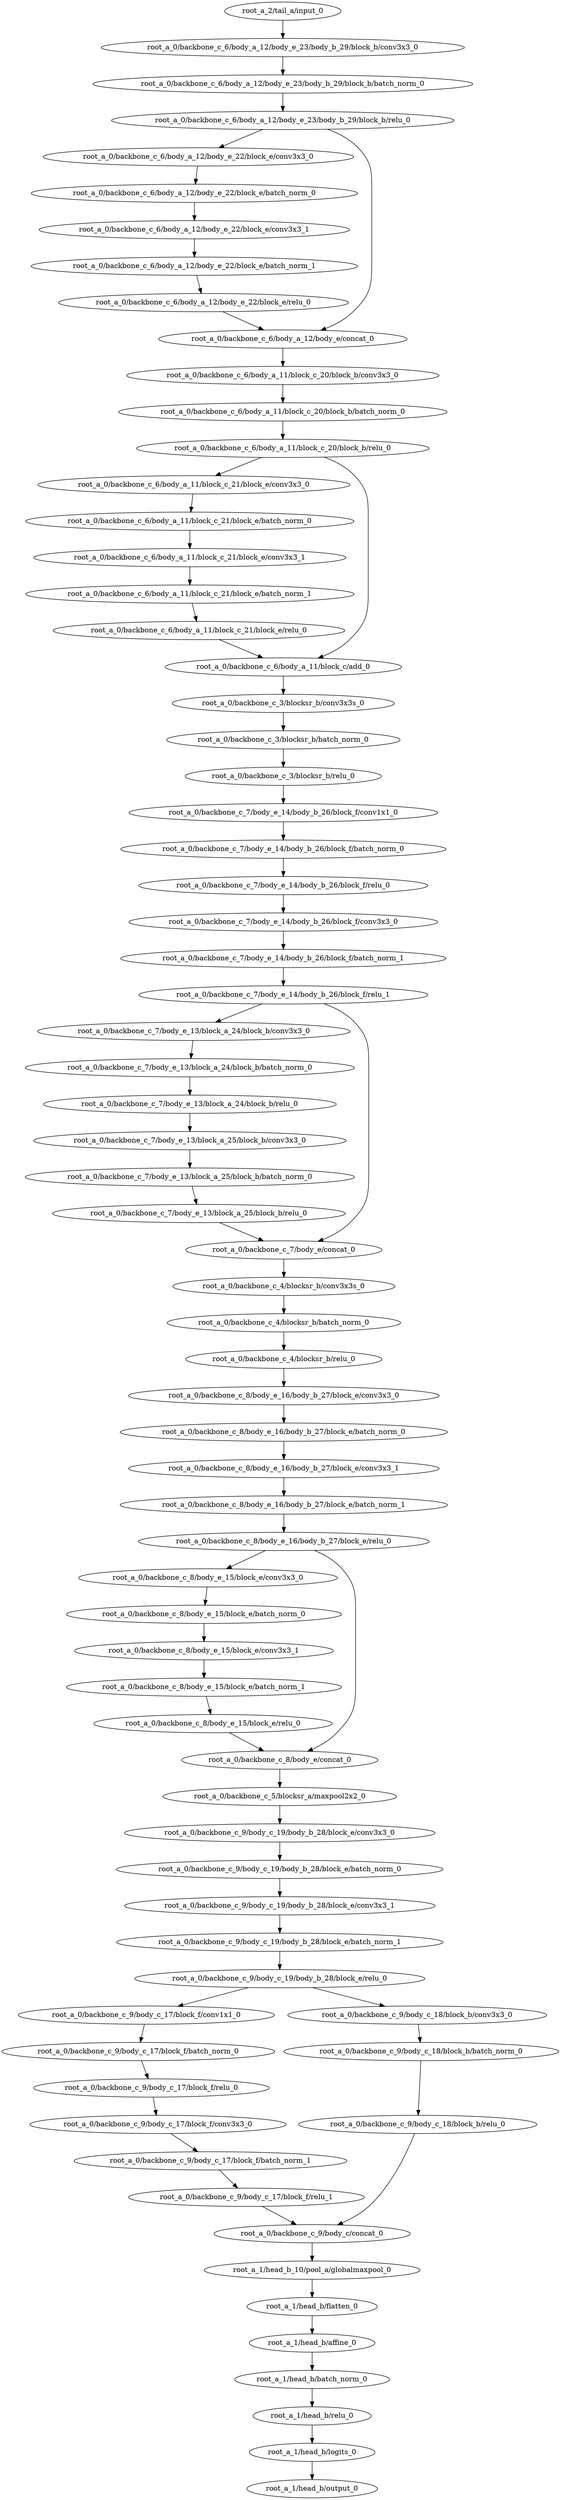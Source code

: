 digraph root_a {
	"root_a_2/tail_a/input_0"
	"root_a_0/backbone_c_6/body_a_12/body_e_23/body_b_29/block_b/conv3x3_0"
	"root_a_0/backbone_c_6/body_a_12/body_e_23/body_b_29/block_b/batch_norm_0"
	"root_a_0/backbone_c_6/body_a_12/body_e_23/body_b_29/block_b/relu_0"
	"root_a_0/backbone_c_6/body_a_12/body_e_22/block_e/conv3x3_0"
	"root_a_0/backbone_c_6/body_a_12/body_e_22/block_e/batch_norm_0"
	"root_a_0/backbone_c_6/body_a_12/body_e_22/block_e/conv3x3_1"
	"root_a_0/backbone_c_6/body_a_12/body_e_22/block_e/batch_norm_1"
	"root_a_0/backbone_c_6/body_a_12/body_e_22/block_e/relu_0"
	"root_a_0/backbone_c_6/body_a_12/body_e/concat_0"
	"root_a_0/backbone_c_6/body_a_11/block_c_20/block_b/conv3x3_0"
	"root_a_0/backbone_c_6/body_a_11/block_c_20/block_b/batch_norm_0"
	"root_a_0/backbone_c_6/body_a_11/block_c_20/block_b/relu_0"
	"root_a_0/backbone_c_6/body_a_11/block_c_21/block_e/conv3x3_0"
	"root_a_0/backbone_c_6/body_a_11/block_c_21/block_e/batch_norm_0"
	"root_a_0/backbone_c_6/body_a_11/block_c_21/block_e/conv3x3_1"
	"root_a_0/backbone_c_6/body_a_11/block_c_21/block_e/batch_norm_1"
	"root_a_0/backbone_c_6/body_a_11/block_c_21/block_e/relu_0"
	"root_a_0/backbone_c_6/body_a_11/block_c/add_0"
	"root_a_0/backbone_c_3/blocksr_b/conv3x3s_0"
	"root_a_0/backbone_c_3/blocksr_b/batch_norm_0"
	"root_a_0/backbone_c_3/blocksr_b/relu_0"
	"root_a_0/backbone_c_7/body_e_14/body_b_26/block_f/conv1x1_0"
	"root_a_0/backbone_c_7/body_e_14/body_b_26/block_f/batch_norm_0"
	"root_a_0/backbone_c_7/body_e_14/body_b_26/block_f/relu_0"
	"root_a_0/backbone_c_7/body_e_14/body_b_26/block_f/conv3x3_0"
	"root_a_0/backbone_c_7/body_e_14/body_b_26/block_f/batch_norm_1"
	"root_a_0/backbone_c_7/body_e_14/body_b_26/block_f/relu_1"
	"root_a_0/backbone_c_7/body_e_13/block_a_24/block_b/conv3x3_0"
	"root_a_0/backbone_c_7/body_e_13/block_a_24/block_b/batch_norm_0"
	"root_a_0/backbone_c_7/body_e_13/block_a_24/block_b/relu_0"
	"root_a_0/backbone_c_7/body_e_13/block_a_25/block_b/conv3x3_0"
	"root_a_0/backbone_c_7/body_e_13/block_a_25/block_b/batch_norm_0"
	"root_a_0/backbone_c_7/body_e_13/block_a_25/block_b/relu_0"
	"root_a_0/backbone_c_7/body_e/concat_0"
	"root_a_0/backbone_c_4/blocksr_b/conv3x3s_0"
	"root_a_0/backbone_c_4/blocksr_b/batch_norm_0"
	"root_a_0/backbone_c_4/blocksr_b/relu_0"
	"root_a_0/backbone_c_8/body_e_16/body_b_27/block_e/conv3x3_0"
	"root_a_0/backbone_c_8/body_e_16/body_b_27/block_e/batch_norm_0"
	"root_a_0/backbone_c_8/body_e_16/body_b_27/block_e/conv3x3_1"
	"root_a_0/backbone_c_8/body_e_16/body_b_27/block_e/batch_norm_1"
	"root_a_0/backbone_c_8/body_e_16/body_b_27/block_e/relu_0"
	"root_a_0/backbone_c_8/body_e_15/block_e/conv3x3_0"
	"root_a_0/backbone_c_8/body_e_15/block_e/batch_norm_0"
	"root_a_0/backbone_c_8/body_e_15/block_e/conv3x3_1"
	"root_a_0/backbone_c_8/body_e_15/block_e/batch_norm_1"
	"root_a_0/backbone_c_8/body_e_15/block_e/relu_0"
	"root_a_0/backbone_c_8/body_e/concat_0"
	"root_a_0/backbone_c_5/blocksr_a/maxpool2x2_0"
	"root_a_0/backbone_c_9/body_c_19/body_b_28/block_e/conv3x3_0"
	"root_a_0/backbone_c_9/body_c_19/body_b_28/block_e/batch_norm_0"
	"root_a_0/backbone_c_9/body_c_19/body_b_28/block_e/conv3x3_1"
	"root_a_0/backbone_c_9/body_c_19/body_b_28/block_e/batch_norm_1"
	"root_a_0/backbone_c_9/body_c_19/body_b_28/block_e/relu_0"
	"root_a_0/backbone_c_9/body_c_17/block_f/conv1x1_0"
	"root_a_0/backbone_c_9/body_c_17/block_f/batch_norm_0"
	"root_a_0/backbone_c_9/body_c_17/block_f/relu_0"
	"root_a_0/backbone_c_9/body_c_17/block_f/conv3x3_0"
	"root_a_0/backbone_c_9/body_c_17/block_f/batch_norm_1"
	"root_a_0/backbone_c_9/body_c_17/block_f/relu_1"
	"root_a_0/backbone_c_9/body_c_18/block_b/conv3x3_0"
	"root_a_0/backbone_c_9/body_c_18/block_b/batch_norm_0"
	"root_a_0/backbone_c_9/body_c_18/block_b/relu_0"
	"root_a_0/backbone_c_9/body_c/concat_0"
	"root_a_1/head_b_10/pool_a/globalmaxpool_0"
	"root_a_1/head_b/flatten_0"
	"root_a_1/head_b/affine_0"
	"root_a_1/head_b/batch_norm_0"
	"root_a_1/head_b/relu_0"
	"root_a_1/head_b/logits_0"
	"root_a_1/head_b/output_0"

	"root_a_2/tail_a/input_0" -> "root_a_0/backbone_c_6/body_a_12/body_e_23/body_b_29/block_b/conv3x3_0"
	"root_a_0/backbone_c_6/body_a_12/body_e_23/body_b_29/block_b/conv3x3_0" -> "root_a_0/backbone_c_6/body_a_12/body_e_23/body_b_29/block_b/batch_norm_0"
	"root_a_0/backbone_c_6/body_a_12/body_e_23/body_b_29/block_b/batch_norm_0" -> "root_a_0/backbone_c_6/body_a_12/body_e_23/body_b_29/block_b/relu_0"
	"root_a_0/backbone_c_6/body_a_12/body_e_23/body_b_29/block_b/relu_0" -> "root_a_0/backbone_c_6/body_a_12/body_e_22/block_e/conv3x3_0"
	"root_a_0/backbone_c_6/body_a_12/body_e_22/block_e/conv3x3_0" -> "root_a_0/backbone_c_6/body_a_12/body_e_22/block_e/batch_norm_0"
	"root_a_0/backbone_c_6/body_a_12/body_e_22/block_e/batch_norm_0" -> "root_a_0/backbone_c_6/body_a_12/body_e_22/block_e/conv3x3_1"
	"root_a_0/backbone_c_6/body_a_12/body_e_22/block_e/conv3x3_1" -> "root_a_0/backbone_c_6/body_a_12/body_e_22/block_e/batch_norm_1"
	"root_a_0/backbone_c_6/body_a_12/body_e_22/block_e/batch_norm_1" -> "root_a_0/backbone_c_6/body_a_12/body_e_22/block_e/relu_0"
	"root_a_0/backbone_c_6/body_a_12/body_e_23/body_b_29/block_b/relu_0" -> "root_a_0/backbone_c_6/body_a_12/body_e/concat_0"
	"root_a_0/backbone_c_6/body_a_12/body_e_22/block_e/relu_0" -> "root_a_0/backbone_c_6/body_a_12/body_e/concat_0"
	"root_a_0/backbone_c_6/body_a_12/body_e/concat_0" -> "root_a_0/backbone_c_6/body_a_11/block_c_20/block_b/conv3x3_0"
	"root_a_0/backbone_c_6/body_a_11/block_c_20/block_b/conv3x3_0" -> "root_a_0/backbone_c_6/body_a_11/block_c_20/block_b/batch_norm_0"
	"root_a_0/backbone_c_6/body_a_11/block_c_20/block_b/batch_norm_0" -> "root_a_0/backbone_c_6/body_a_11/block_c_20/block_b/relu_0"
	"root_a_0/backbone_c_6/body_a_11/block_c_20/block_b/relu_0" -> "root_a_0/backbone_c_6/body_a_11/block_c_21/block_e/conv3x3_0"
	"root_a_0/backbone_c_6/body_a_11/block_c_21/block_e/conv3x3_0" -> "root_a_0/backbone_c_6/body_a_11/block_c_21/block_e/batch_norm_0"
	"root_a_0/backbone_c_6/body_a_11/block_c_21/block_e/batch_norm_0" -> "root_a_0/backbone_c_6/body_a_11/block_c_21/block_e/conv3x3_1"
	"root_a_0/backbone_c_6/body_a_11/block_c_21/block_e/conv3x3_1" -> "root_a_0/backbone_c_6/body_a_11/block_c_21/block_e/batch_norm_1"
	"root_a_0/backbone_c_6/body_a_11/block_c_21/block_e/batch_norm_1" -> "root_a_0/backbone_c_6/body_a_11/block_c_21/block_e/relu_0"
	"root_a_0/backbone_c_6/body_a_11/block_c_21/block_e/relu_0" -> "root_a_0/backbone_c_6/body_a_11/block_c/add_0"
	"root_a_0/backbone_c_6/body_a_11/block_c_20/block_b/relu_0" -> "root_a_0/backbone_c_6/body_a_11/block_c/add_0"
	"root_a_0/backbone_c_6/body_a_11/block_c/add_0" -> "root_a_0/backbone_c_3/blocksr_b/conv3x3s_0"
	"root_a_0/backbone_c_3/blocksr_b/conv3x3s_0" -> "root_a_0/backbone_c_3/blocksr_b/batch_norm_0"
	"root_a_0/backbone_c_3/blocksr_b/batch_norm_0" -> "root_a_0/backbone_c_3/blocksr_b/relu_0"
	"root_a_0/backbone_c_3/blocksr_b/relu_0" -> "root_a_0/backbone_c_7/body_e_14/body_b_26/block_f/conv1x1_0"
	"root_a_0/backbone_c_7/body_e_14/body_b_26/block_f/conv1x1_0" -> "root_a_0/backbone_c_7/body_e_14/body_b_26/block_f/batch_norm_0"
	"root_a_0/backbone_c_7/body_e_14/body_b_26/block_f/batch_norm_0" -> "root_a_0/backbone_c_7/body_e_14/body_b_26/block_f/relu_0"
	"root_a_0/backbone_c_7/body_e_14/body_b_26/block_f/relu_0" -> "root_a_0/backbone_c_7/body_e_14/body_b_26/block_f/conv3x3_0"
	"root_a_0/backbone_c_7/body_e_14/body_b_26/block_f/conv3x3_0" -> "root_a_0/backbone_c_7/body_e_14/body_b_26/block_f/batch_norm_1"
	"root_a_0/backbone_c_7/body_e_14/body_b_26/block_f/batch_norm_1" -> "root_a_0/backbone_c_7/body_e_14/body_b_26/block_f/relu_1"
	"root_a_0/backbone_c_7/body_e_14/body_b_26/block_f/relu_1" -> "root_a_0/backbone_c_7/body_e_13/block_a_24/block_b/conv3x3_0"
	"root_a_0/backbone_c_7/body_e_13/block_a_24/block_b/conv3x3_0" -> "root_a_0/backbone_c_7/body_e_13/block_a_24/block_b/batch_norm_0"
	"root_a_0/backbone_c_7/body_e_13/block_a_24/block_b/batch_norm_0" -> "root_a_0/backbone_c_7/body_e_13/block_a_24/block_b/relu_0"
	"root_a_0/backbone_c_7/body_e_13/block_a_24/block_b/relu_0" -> "root_a_0/backbone_c_7/body_e_13/block_a_25/block_b/conv3x3_0"
	"root_a_0/backbone_c_7/body_e_13/block_a_25/block_b/conv3x3_0" -> "root_a_0/backbone_c_7/body_e_13/block_a_25/block_b/batch_norm_0"
	"root_a_0/backbone_c_7/body_e_13/block_a_25/block_b/batch_norm_0" -> "root_a_0/backbone_c_7/body_e_13/block_a_25/block_b/relu_0"
	"root_a_0/backbone_c_7/body_e_14/body_b_26/block_f/relu_1" -> "root_a_0/backbone_c_7/body_e/concat_0"
	"root_a_0/backbone_c_7/body_e_13/block_a_25/block_b/relu_0" -> "root_a_0/backbone_c_7/body_e/concat_0"
	"root_a_0/backbone_c_7/body_e/concat_0" -> "root_a_0/backbone_c_4/blocksr_b/conv3x3s_0"
	"root_a_0/backbone_c_4/blocksr_b/conv3x3s_0" -> "root_a_0/backbone_c_4/blocksr_b/batch_norm_0"
	"root_a_0/backbone_c_4/blocksr_b/batch_norm_0" -> "root_a_0/backbone_c_4/blocksr_b/relu_0"
	"root_a_0/backbone_c_4/blocksr_b/relu_0" -> "root_a_0/backbone_c_8/body_e_16/body_b_27/block_e/conv3x3_0"
	"root_a_0/backbone_c_8/body_e_16/body_b_27/block_e/conv3x3_0" -> "root_a_0/backbone_c_8/body_e_16/body_b_27/block_e/batch_norm_0"
	"root_a_0/backbone_c_8/body_e_16/body_b_27/block_e/batch_norm_0" -> "root_a_0/backbone_c_8/body_e_16/body_b_27/block_e/conv3x3_1"
	"root_a_0/backbone_c_8/body_e_16/body_b_27/block_e/conv3x3_1" -> "root_a_0/backbone_c_8/body_e_16/body_b_27/block_e/batch_norm_1"
	"root_a_0/backbone_c_8/body_e_16/body_b_27/block_e/batch_norm_1" -> "root_a_0/backbone_c_8/body_e_16/body_b_27/block_e/relu_0"
	"root_a_0/backbone_c_8/body_e_16/body_b_27/block_e/relu_0" -> "root_a_0/backbone_c_8/body_e_15/block_e/conv3x3_0"
	"root_a_0/backbone_c_8/body_e_15/block_e/conv3x3_0" -> "root_a_0/backbone_c_8/body_e_15/block_e/batch_norm_0"
	"root_a_0/backbone_c_8/body_e_15/block_e/batch_norm_0" -> "root_a_0/backbone_c_8/body_e_15/block_e/conv3x3_1"
	"root_a_0/backbone_c_8/body_e_15/block_e/conv3x3_1" -> "root_a_0/backbone_c_8/body_e_15/block_e/batch_norm_1"
	"root_a_0/backbone_c_8/body_e_15/block_e/batch_norm_1" -> "root_a_0/backbone_c_8/body_e_15/block_e/relu_0"
	"root_a_0/backbone_c_8/body_e_15/block_e/relu_0" -> "root_a_0/backbone_c_8/body_e/concat_0"
	"root_a_0/backbone_c_8/body_e_16/body_b_27/block_e/relu_0" -> "root_a_0/backbone_c_8/body_e/concat_0"
	"root_a_0/backbone_c_8/body_e/concat_0" -> "root_a_0/backbone_c_5/blocksr_a/maxpool2x2_0"
	"root_a_0/backbone_c_5/blocksr_a/maxpool2x2_0" -> "root_a_0/backbone_c_9/body_c_19/body_b_28/block_e/conv3x3_0"
	"root_a_0/backbone_c_9/body_c_19/body_b_28/block_e/conv3x3_0" -> "root_a_0/backbone_c_9/body_c_19/body_b_28/block_e/batch_norm_0"
	"root_a_0/backbone_c_9/body_c_19/body_b_28/block_e/batch_norm_0" -> "root_a_0/backbone_c_9/body_c_19/body_b_28/block_e/conv3x3_1"
	"root_a_0/backbone_c_9/body_c_19/body_b_28/block_e/conv3x3_1" -> "root_a_0/backbone_c_9/body_c_19/body_b_28/block_e/batch_norm_1"
	"root_a_0/backbone_c_9/body_c_19/body_b_28/block_e/batch_norm_1" -> "root_a_0/backbone_c_9/body_c_19/body_b_28/block_e/relu_0"
	"root_a_0/backbone_c_9/body_c_19/body_b_28/block_e/relu_0" -> "root_a_0/backbone_c_9/body_c_17/block_f/conv1x1_0"
	"root_a_0/backbone_c_9/body_c_17/block_f/conv1x1_0" -> "root_a_0/backbone_c_9/body_c_17/block_f/batch_norm_0"
	"root_a_0/backbone_c_9/body_c_17/block_f/batch_norm_0" -> "root_a_0/backbone_c_9/body_c_17/block_f/relu_0"
	"root_a_0/backbone_c_9/body_c_17/block_f/relu_0" -> "root_a_0/backbone_c_9/body_c_17/block_f/conv3x3_0"
	"root_a_0/backbone_c_9/body_c_17/block_f/conv3x3_0" -> "root_a_0/backbone_c_9/body_c_17/block_f/batch_norm_1"
	"root_a_0/backbone_c_9/body_c_17/block_f/batch_norm_1" -> "root_a_0/backbone_c_9/body_c_17/block_f/relu_1"
	"root_a_0/backbone_c_9/body_c_19/body_b_28/block_e/relu_0" -> "root_a_0/backbone_c_9/body_c_18/block_b/conv3x3_0"
	"root_a_0/backbone_c_9/body_c_18/block_b/conv3x3_0" -> "root_a_0/backbone_c_9/body_c_18/block_b/batch_norm_0"
	"root_a_0/backbone_c_9/body_c_18/block_b/batch_norm_0" -> "root_a_0/backbone_c_9/body_c_18/block_b/relu_0"
	"root_a_0/backbone_c_9/body_c_17/block_f/relu_1" -> "root_a_0/backbone_c_9/body_c/concat_0"
	"root_a_0/backbone_c_9/body_c_18/block_b/relu_0" -> "root_a_0/backbone_c_9/body_c/concat_0"
	"root_a_0/backbone_c_9/body_c/concat_0" -> "root_a_1/head_b_10/pool_a/globalmaxpool_0"
	"root_a_1/head_b_10/pool_a/globalmaxpool_0" -> "root_a_1/head_b/flatten_0"
	"root_a_1/head_b/flatten_0" -> "root_a_1/head_b/affine_0"
	"root_a_1/head_b/affine_0" -> "root_a_1/head_b/batch_norm_0"
	"root_a_1/head_b/batch_norm_0" -> "root_a_1/head_b/relu_0"
	"root_a_1/head_b/relu_0" -> "root_a_1/head_b/logits_0"
	"root_a_1/head_b/logits_0" -> "root_a_1/head_b/output_0"

}